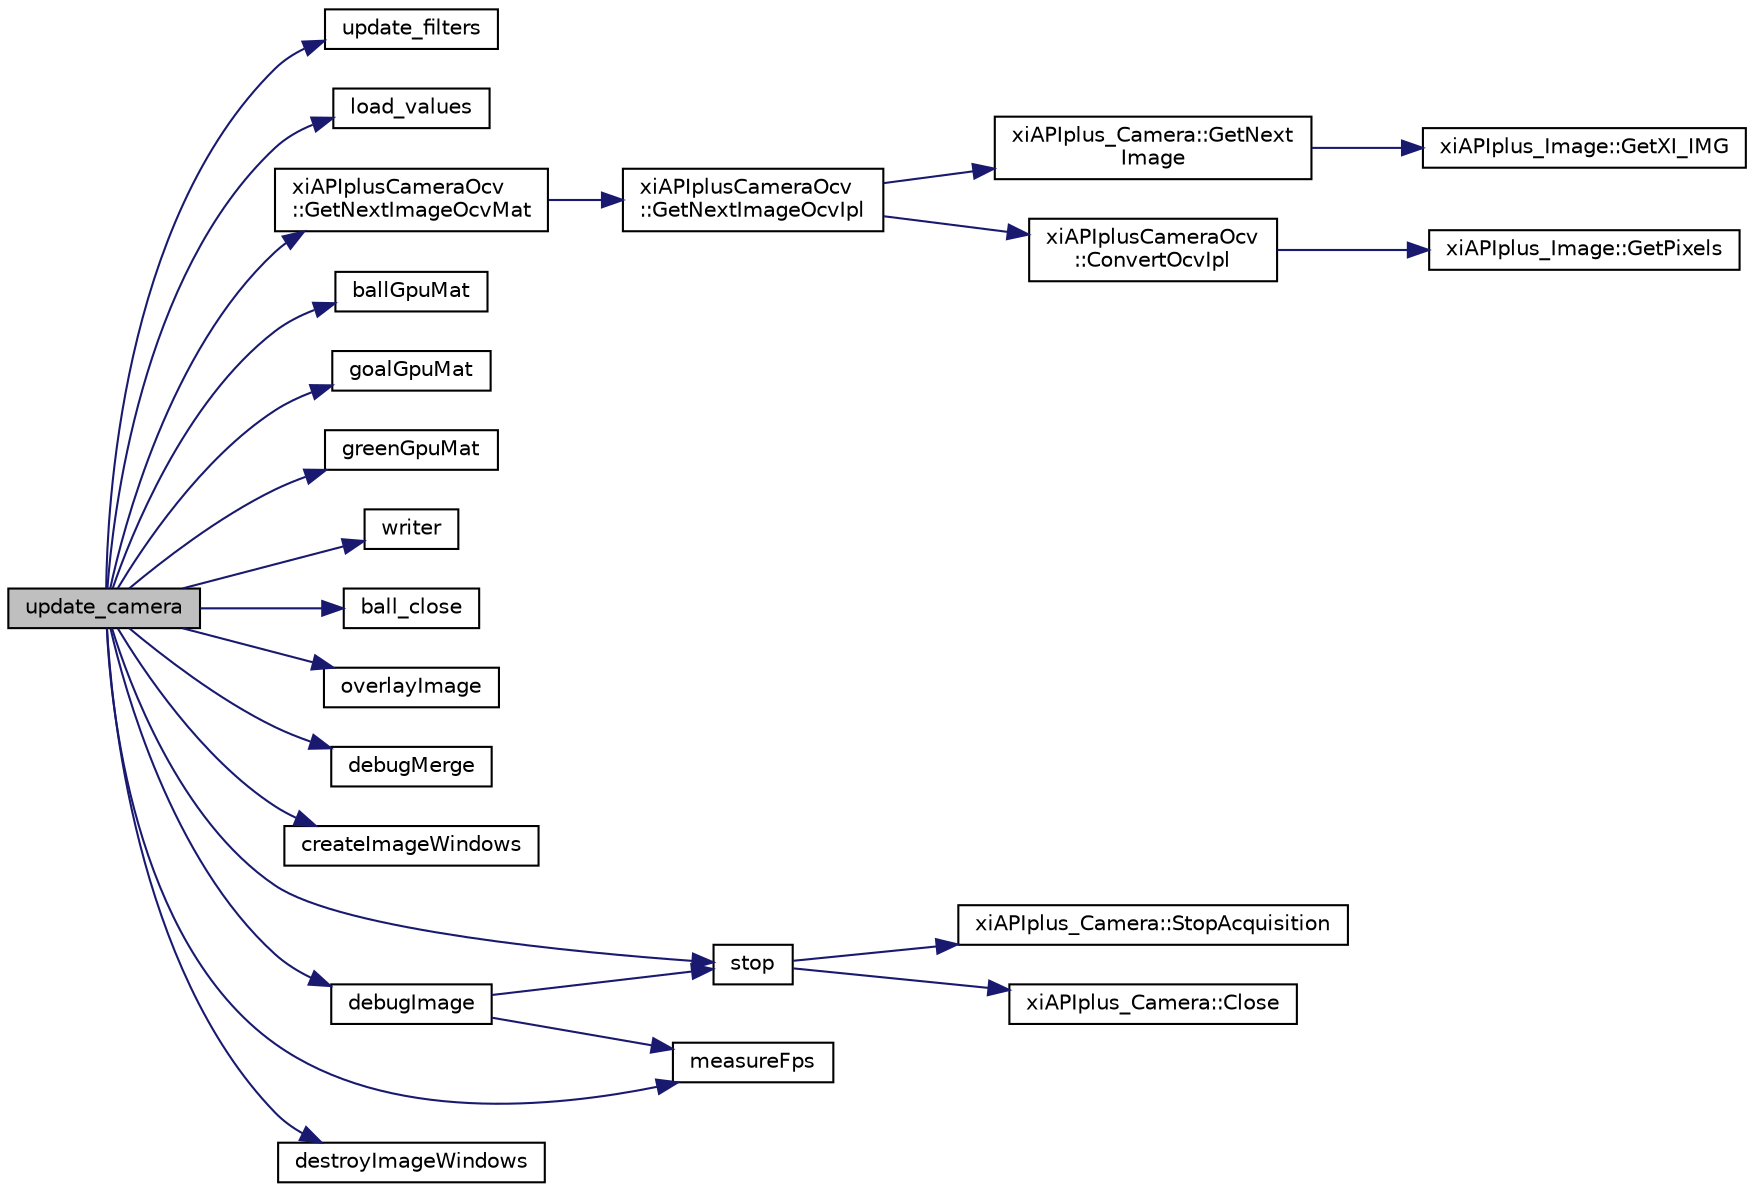 digraph "update_camera"
{
  edge [fontname="Helvetica",fontsize="10",labelfontname="Helvetica",labelfontsize="10"];
  node [fontname="Helvetica",fontsize="10",shape=record];
  rankdir="LR";
  Node160 [label="update_camera",height=0.2,width=0.4,color="black", fillcolor="grey75", style="filled", fontcolor="black"];
  Node160 -> Node161 [color="midnightblue",fontsize="10",style="solid",fontname="Helvetica"];
  Node161 [label="update_filters",height=0.2,width=0.4,color="black", fillcolor="white", style="filled",URL="$_camera_8cpp.html#aefe2a70e9dd73840114eb3e5c3befcfb"];
  Node160 -> Node162 [color="midnightblue",fontsize="10",style="solid",fontname="Helvetica"];
  Node162 [label="load_values",height=0.2,width=0.4,color="black", fillcolor="white", style="filled",URL="$_camera_8cpp.html#a0c4c8490cab87367b7ebe2916d8b56a7"];
  Node160 -> Node163 [color="midnightblue",fontsize="10",style="solid",fontname="Helvetica"];
  Node163 [label="xiAPIplusCameraOcv\l::GetNextImageOcvMat",height=0.2,width=0.4,color="black", fillcolor="white", style="filled",URL="$classxi_a_p_iplus_camera_ocv.html#a06d552e2d59b6c2a1df19f727b475be1"];
  Node163 -> Node164 [color="midnightblue",fontsize="10",style="solid",fontname="Helvetica"];
  Node164 [label="xiAPIplusCameraOcv\l::GetNextImageOcvIpl",height=0.2,width=0.4,color="black", fillcolor="white", style="filled",URL="$classxi_a_p_iplus_camera_ocv.html#ac872482532b2b88aac0bcf521fe130bd"];
  Node164 -> Node165 [color="midnightblue",fontsize="10",style="solid",fontname="Helvetica"];
  Node165 [label="xiAPIplus_Camera::GetNext\lImage",height=0.2,width=0.4,color="black", fillcolor="white", style="filled",URL="$classxi_a_p_iplus___camera.html#ac6fb4893c456afe5f4f59b3311c83bcd"];
  Node165 -> Node166 [color="midnightblue",fontsize="10",style="solid",fontname="Helvetica"];
  Node166 [label="xiAPIplus_Image::GetXI_IMG",height=0.2,width=0.4,color="black", fillcolor="white", style="filled",URL="$classxi_a_p_iplus___image.html#af3374e162ff09d2e2c23f197871d55c4"];
  Node164 -> Node167 [color="midnightblue",fontsize="10",style="solid",fontname="Helvetica"];
  Node167 [label="xiAPIplusCameraOcv\l::ConvertOcvIpl",height=0.2,width=0.4,color="black", fillcolor="white", style="filled",URL="$classxi_a_p_iplus_camera_ocv.html#a63d12d5d6cce9298f8e715324afab177"];
  Node167 -> Node168 [color="midnightblue",fontsize="10",style="solid",fontname="Helvetica"];
  Node168 [label="xiAPIplus_Image::GetPixels",height=0.2,width=0.4,color="black", fillcolor="white", style="filled",URL="$classxi_a_p_iplus___image.html#ac606d091a654bb3fbb359849f0754dba"];
  Node160 -> Node169 [color="midnightblue",fontsize="10",style="solid",fontname="Helvetica"];
  Node169 [label="ballGpuMat",height=0.2,width=0.4,color="black", fillcolor="white", style="filled",URL="$_camera_8cpp.html#aaa191f58378fdc1fa112c9368b031c9e"];
  Node160 -> Node170 [color="midnightblue",fontsize="10",style="solid",fontname="Helvetica"];
  Node170 [label="goalGpuMat",height=0.2,width=0.4,color="black", fillcolor="white", style="filled",URL="$_camera_8cpp.html#abf9c28ceb9a3e8fb38dbf24b82436c15"];
  Node160 -> Node171 [color="midnightblue",fontsize="10",style="solid",fontname="Helvetica"];
  Node171 [label="greenGpuMat",height=0.2,width=0.4,color="black", fillcolor="white", style="filled",URL="$_camera_8cpp.html#a0cfda3ad518d086abcbfc58d9989f206"];
  Node160 -> Node172 [color="midnightblue",fontsize="10",style="solid",fontname="Helvetica"];
  Node172 [label="writer",height=0.2,width=0.4,color="black", fillcolor="white", style="filled",URL="$_camera_8cpp.html#a5caf6fea93693255ef9a778f279a0112"];
  Node160 -> Node173 [color="midnightblue",fontsize="10",style="solid",fontname="Helvetica"];
  Node173 [label="ball_close",height=0.2,width=0.4,color="black", fillcolor="white", style="filled",URL="$_camera_8cpp.html#ac5e9170b4c02931cad1c08883b73cc24"];
  Node160 -> Node174 [color="midnightblue",fontsize="10",style="solid",fontname="Helvetica"];
  Node174 [label="overlayImage",height=0.2,width=0.4,color="black", fillcolor="white", style="filled",URL="$_camera_8cpp.html#aa4ecedff97761b2f4ecb74d08442d9d5"];
  Node160 -> Node175 [color="midnightblue",fontsize="10",style="solid",fontname="Helvetica"];
  Node175 [label="debugMerge",height=0.2,width=0.4,color="black", fillcolor="white", style="filled",URL="$_camera_8cpp.html#ae4c3981dd97331bf298c502cca0ba3a1"];
  Node160 -> Node176 [color="midnightblue",fontsize="10",style="solid",fontname="Helvetica"];
  Node176 [label="createImageWindows",height=0.2,width=0.4,color="black", fillcolor="white", style="filled",URL="$_camera_8cpp.html#a265a812f830818f86711fa994ee5e749"];
  Node160 -> Node177 [color="midnightblue",fontsize="10",style="solid",fontname="Helvetica"];
  Node177 [label="debugImage",height=0.2,width=0.4,color="black", fillcolor="white", style="filled",URL="$_camera_8cpp.html#ab36e084c878ec0c7376455f662696f26"];
  Node177 -> Node178 [color="midnightblue",fontsize="10",style="solid",fontname="Helvetica"];
  Node178 [label="stop",height=0.2,width=0.4,color="black", fillcolor="white", style="filled",URL="$_camera_8cpp.html#a8c528baf37154d347366083f0f816846"];
  Node178 -> Node179 [color="midnightblue",fontsize="10",style="solid",fontname="Helvetica"];
  Node179 [label="xiAPIplus_Camera::StopAcquisition",height=0.2,width=0.4,color="black", fillcolor="white", style="filled",URL="$classxi_a_p_iplus___camera.html#a656f441e46318bbcc2c26c1656762171"];
  Node178 -> Node180 [color="midnightblue",fontsize="10",style="solid",fontname="Helvetica"];
  Node180 [label="xiAPIplus_Camera::Close",height=0.2,width=0.4,color="black", fillcolor="white", style="filled",URL="$classxi_a_p_iplus___camera.html#a88340071341526f471d93064eae32991"];
  Node177 -> Node181 [color="midnightblue",fontsize="10",style="solid",fontname="Helvetica"];
  Node181 [label="measureFps",height=0.2,width=0.4,color="black", fillcolor="white", style="filled",URL="$_camera_8cpp.html#a66946c2f9288372110ef4b771fed206f"];
  Node160 -> Node181 [color="midnightblue",fontsize="10",style="solid",fontname="Helvetica"];
  Node160 -> Node182 [color="midnightblue",fontsize="10",style="solid",fontname="Helvetica"];
  Node182 [label="destroyImageWindows",height=0.2,width=0.4,color="black", fillcolor="white", style="filled",URL="$_camera_8cpp.html#afa52b7de8d30b874df49529f73c357af"];
  Node160 -> Node178 [color="midnightblue",fontsize="10",style="solid",fontname="Helvetica"];
}
